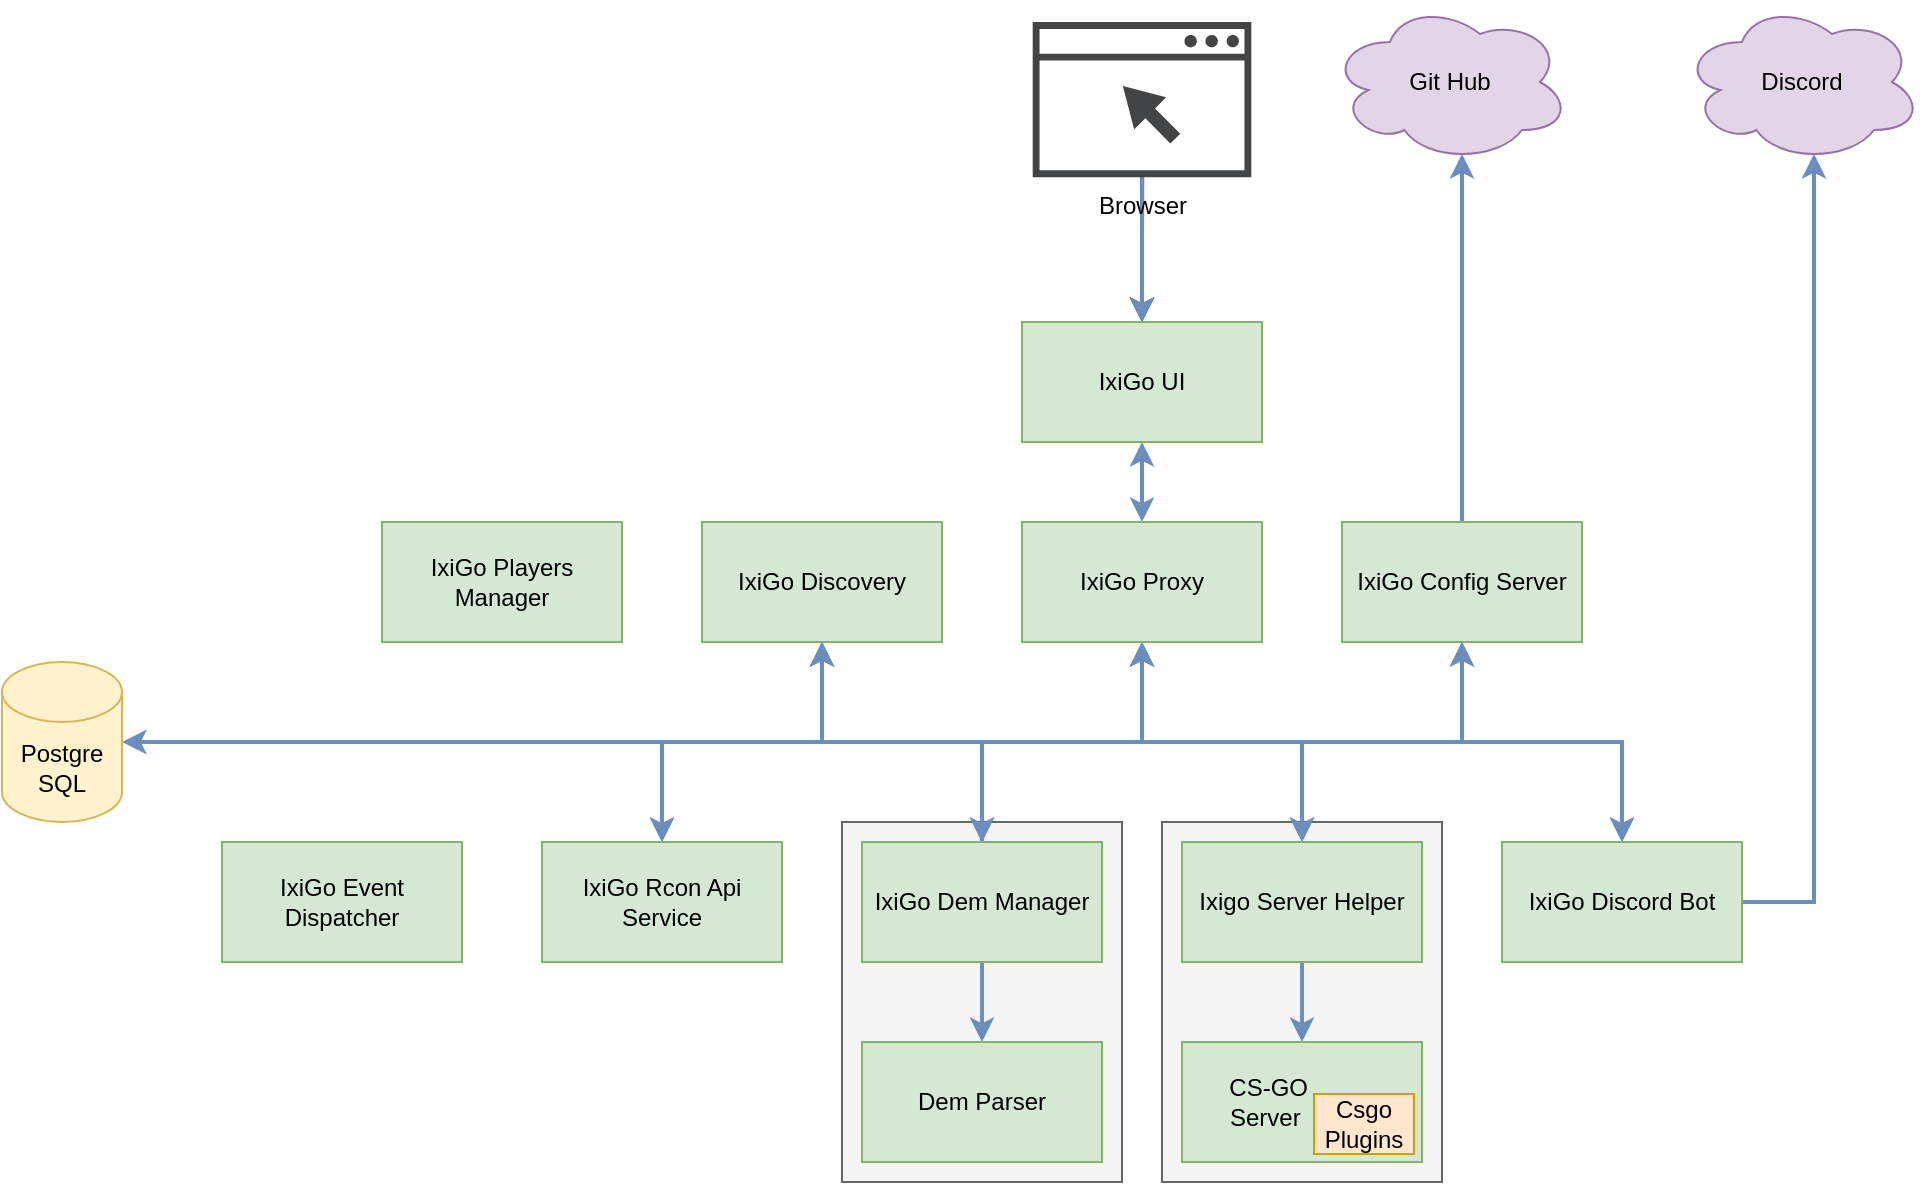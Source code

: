 <mxfile version="14.4.3" type="device"><diagram id="QthTcYhatjsJwfBfPGOI" name="Page-1"><mxGraphModel dx="1936" dy="806" grid="1" gridSize="10" guides="1" tooltips="1" connect="1" arrows="1" fold="1" page="1" pageScale="1" pageWidth="850" pageHeight="1100" math="0" shadow="0"><root><mxCell id="0"/><mxCell id="1" parent="0"/><mxCell id="-CWpgcHb2gBB3SApc6gQ-26" value="" style="rounded=0;whiteSpace=wrap;html=1;fillColor=#f5f5f5;strokeColor=#666666;fontColor=#333333;" parent="1" vertex="1"><mxGeometry x="390" y="510" width="140" height="180" as="geometry"/></mxCell><mxCell id="-CWpgcHb2gBB3SApc6gQ-24" value="" style="rounded=0;whiteSpace=wrap;html=1;fillColor=#f5f5f5;strokeColor=#666666;fontColor=#333333;" parent="1" vertex="1"><mxGeometry x="230" y="510" width="140" height="180" as="geometry"/></mxCell><mxCell id="-CWpgcHb2gBB3SApc6gQ-1" value="IxiGo Discovery" style="rounded=0;whiteSpace=wrap;html=1;fillColor=#d5e8d4;strokeColor=#82b366;" parent="1" vertex="1"><mxGeometry x="160" y="360" width="120" height="60" as="geometry"/></mxCell><mxCell id="-CWpgcHb2gBB3SApc6gQ-42" style="edgeStyle=orthogonalEdgeStyle;rounded=0;orthogonalLoop=1;jettySize=auto;html=1;exitX=0.5;exitY=0;exitDx=0;exitDy=0;entryX=0.55;entryY=0.95;entryDx=0;entryDy=0;entryPerimeter=0;startArrow=none;startFill=0;endArrow=classic;endFill=1;strokeWidth=2;fillColor=#dae8fc;strokeColor=#6c8ebf;" parent="1" source="-CWpgcHb2gBB3SApc6gQ-2" target="-CWpgcHb2gBB3SApc6gQ-34" edge="1"><mxGeometry relative="1" as="geometry"/></mxCell><mxCell id="-CWpgcHb2gBB3SApc6gQ-2" value="IxiGo Config Server" style="rounded=0;whiteSpace=wrap;html=1;fillColor=#d5e8d4;strokeColor=#82b366;" parent="1" vertex="1"><mxGeometry x="480" y="360" width="120" height="60" as="geometry"/></mxCell><mxCell id="-CWpgcHb2gBB3SApc6gQ-19" style="edgeStyle=orthogonalEdgeStyle;rounded=0;orthogonalLoop=1;jettySize=auto;html=1;exitX=0.5;exitY=0;exitDx=0;exitDy=0;entryX=0.5;entryY=1;entryDx=0;entryDy=0;strokeWidth=2;startArrow=classic;startFill=1;fillColor=#dae8fc;strokeColor=#6c8ebf;" parent="1" source="-CWpgcHb2gBB3SApc6gQ-4" target="-CWpgcHb2gBB3SApc6gQ-2" edge="1"><mxGeometry relative="1" as="geometry"/></mxCell><mxCell id="-CWpgcHb2gBB3SApc6gQ-20" style="edgeStyle=orthogonalEdgeStyle;rounded=0;orthogonalLoop=1;jettySize=auto;html=1;exitX=0.5;exitY=0;exitDx=0;exitDy=0;entryX=0.5;entryY=1;entryDx=0;entryDy=0;strokeWidth=2;startArrow=classic;startFill=1;fillColor=#dae8fc;strokeColor=#6c8ebf;" parent="1" source="-CWpgcHb2gBB3SApc6gQ-4" target="-CWpgcHb2gBB3SApc6gQ-1" edge="1"><mxGeometry relative="1" as="geometry"/></mxCell><mxCell id="-CWpgcHb2gBB3SApc6gQ-43" style="edgeStyle=orthogonalEdgeStyle;rounded=0;orthogonalLoop=1;jettySize=auto;html=1;exitX=1;exitY=0.5;exitDx=0;exitDy=0;entryX=0.55;entryY=0.95;entryDx=0;entryDy=0;entryPerimeter=0;startArrow=none;startFill=0;endArrow=classic;endFill=1;strokeWidth=2;fillColor=#dae8fc;strokeColor=#6c8ebf;" parent="1" source="-CWpgcHb2gBB3SApc6gQ-4" target="-CWpgcHb2gBB3SApc6gQ-35" edge="1"><mxGeometry relative="1" as="geometry"/></mxCell><mxCell id="-CWpgcHb2gBB3SApc6gQ-4" value="IxiGo Discord Bot" style="rounded=0;whiteSpace=wrap;html=1;fillColor=#d5e8d4;strokeColor=#82b366;" parent="1" vertex="1"><mxGeometry x="560" y="520" width="120" height="60" as="geometry"/></mxCell><mxCell id="-CWpgcHb2gBB3SApc6gQ-13" style="edgeStyle=orthogonalEdgeStyle;rounded=0;orthogonalLoop=1;jettySize=auto;html=1;exitX=0.5;exitY=0;exitDx=0;exitDy=0;entryX=0.5;entryY=1;entryDx=0;entryDy=0;strokeWidth=2;startArrow=classic;startFill=1;fillColor=#dae8fc;strokeColor=#6c8ebf;" parent="1" source="-CWpgcHb2gBB3SApc6gQ-5" target="-CWpgcHb2gBB3SApc6gQ-1" edge="1"><mxGeometry relative="1" as="geometry"/></mxCell><mxCell id="-CWpgcHb2gBB3SApc6gQ-14" style="edgeStyle=orthogonalEdgeStyle;rounded=0;orthogonalLoop=1;jettySize=auto;html=1;exitX=0.5;exitY=0;exitDx=0;exitDy=0;entryX=0.5;entryY=1;entryDx=0;entryDy=0;strokeWidth=2;startArrow=classic;startFill=1;fillColor=#dae8fc;strokeColor=#6c8ebf;" parent="1" source="-CWpgcHb2gBB3SApc6gQ-5" target="-CWpgcHb2gBB3SApc6gQ-10" edge="1"><mxGeometry relative="1" as="geometry"/></mxCell><mxCell id="-CWpgcHb2gBB3SApc6gQ-5" value="IxiGo Rcon Api Service" style="rounded=0;whiteSpace=wrap;html=1;fillColor=#d5e8d4;strokeColor=#82b366;" parent="1" vertex="1"><mxGeometry x="80" y="520" width="120" height="60" as="geometry"/></mxCell><mxCell id="-CWpgcHb2gBB3SApc6gQ-17" style="edgeStyle=orthogonalEdgeStyle;rounded=0;orthogonalLoop=1;jettySize=auto;html=1;exitX=0.5;exitY=0;exitDx=0;exitDy=0;entryX=0.5;entryY=1;entryDx=0;entryDy=0;strokeWidth=2;startArrow=classic;startFill=1;fillColor=#dae8fc;strokeColor=#6c8ebf;" parent="1" source="-CWpgcHb2gBB3SApc6gQ-6" target="-CWpgcHb2gBB3SApc6gQ-10" edge="1"><mxGeometry relative="1" as="geometry"><Array as="points"><mxPoint x="460" y="470"/><mxPoint x="380" y="470"/></Array></mxGeometry></mxCell><mxCell id="-CWpgcHb2gBB3SApc6gQ-18" style="edgeStyle=orthogonalEdgeStyle;rounded=0;orthogonalLoop=1;jettySize=auto;html=1;exitX=0.5;exitY=0;exitDx=0;exitDy=0;entryX=0.5;entryY=1;entryDx=0;entryDy=0;strokeWidth=2;startArrow=classic;startFill=1;fillColor=#dae8fc;strokeColor=#6c8ebf;" parent="1" source="-CWpgcHb2gBB3SApc6gQ-6" target="-CWpgcHb2gBB3SApc6gQ-2" edge="1"><mxGeometry relative="1" as="geometry"><Array as="points"><mxPoint x="460" y="470"/><mxPoint x="540" y="470"/></Array></mxGeometry></mxCell><mxCell id="-CWpgcHb2gBB3SApc6gQ-28" style="edgeStyle=orthogonalEdgeStyle;rounded=0;orthogonalLoop=1;jettySize=auto;html=1;exitX=0.5;exitY=1;exitDx=0;exitDy=0;entryX=0.5;entryY=0;entryDx=0;entryDy=0;startArrow=none;startFill=0;strokeWidth=2;fillColor=#dae8fc;strokeColor=#6c8ebf;" parent="1" source="-CWpgcHb2gBB3SApc6gQ-6" target="-CWpgcHb2gBB3SApc6gQ-27" edge="1"><mxGeometry relative="1" as="geometry"/></mxCell><mxCell id="-CWpgcHb2gBB3SApc6gQ-6" value="Ixigo Server Helper" style="rounded=0;whiteSpace=wrap;html=1;fillColor=#d5e8d4;strokeColor=#82b366;" parent="1" vertex="1"><mxGeometry x="400" y="520" width="120" height="60" as="geometry"/></mxCell><mxCell id="-CWpgcHb2gBB3SApc6gQ-15" style="edgeStyle=orthogonalEdgeStyle;rounded=0;orthogonalLoop=1;jettySize=auto;html=1;exitX=0.5;exitY=0;exitDx=0;exitDy=0;entryX=0.5;entryY=1;entryDx=0;entryDy=0;strokeWidth=2;startArrow=classic;startFill=1;fillColor=#dae8fc;strokeColor=#6c8ebf;" parent="1" source="-CWpgcHb2gBB3SApc6gQ-7" target="-CWpgcHb2gBB3SApc6gQ-1" edge="1"><mxGeometry relative="1" as="geometry"/></mxCell><mxCell id="-CWpgcHb2gBB3SApc6gQ-16" style="edgeStyle=orthogonalEdgeStyle;rounded=0;orthogonalLoop=1;jettySize=auto;html=1;exitX=0.5;exitY=0;exitDx=0;exitDy=0;entryX=0.5;entryY=1;entryDx=0;entryDy=0;strokeWidth=2;startArrow=classic;startFill=1;fillColor=#dae8fc;strokeColor=#6c8ebf;" parent="1" source="-CWpgcHb2gBB3SApc6gQ-7" target="-CWpgcHb2gBB3SApc6gQ-10" edge="1"><mxGeometry relative="1" as="geometry"/></mxCell><mxCell id="-CWpgcHb2gBB3SApc6gQ-23" style="edgeStyle=orthogonalEdgeStyle;rounded=0;orthogonalLoop=1;jettySize=auto;html=1;exitX=0.5;exitY=1;exitDx=0;exitDy=0;startArrow=none;startFill=0;strokeWidth=2;fillColor=#dae8fc;strokeColor=#6c8ebf;" parent="1" source="-CWpgcHb2gBB3SApc6gQ-7" target="-CWpgcHb2gBB3SApc6gQ-22" edge="1"><mxGeometry relative="1" as="geometry"/></mxCell><mxCell id="_Lzi0gCj1i2nmyeAWqRh-2" style="edgeStyle=orthogonalEdgeStyle;rounded=0;orthogonalLoop=1;jettySize=auto;html=1;exitX=0.5;exitY=0;exitDx=0;exitDy=0;entryX=1;entryY=0.5;entryDx=0;entryDy=0;entryPerimeter=0;fillColor=#dae8fc;strokeColor=#6c8ebf;strokeWidth=2;" parent="1" source="-CWpgcHb2gBB3SApc6gQ-7" target="_Lzi0gCj1i2nmyeAWqRh-1" edge="1"><mxGeometry relative="1" as="geometry"/></mxCell><mxCell id="-CWpgcHb2gBB3SApc6gQ-7" value="IxiGo Dem Manager" style="rounded=0;whiteSpace=wrap;html=1;fillColor=#d5e8d4;strokeColor=#82b366;" parent="1" vertex="1"><mxGeometry x="240" y="520" width="120" height="60" as="geometry"/></mxCell><mxCell id="-CWpgcHb2gBB3SApc6gQ-12" style="edgeStyle=orthogonalEdgeStyle;rounded=0;orthogonalLoop=1;jettySize=auto;html=1;exitX=0.5;exitY=1;exitDx=0;exitDy=0;entryX=0.5;entryY=0;entryDx=0;entryDy=0;strokeWidth=2;startArrow=classic;startFill=1;fillColor=#dae8fc;strokeColor=#6c8ebf;" parent="1" source="-CWpgcHb2gBB3SApc6gQ-9" target="-CWpgcHb2gBB3SApc6gQ-10" edge="1"><mxGeometry relative="1" as="geometry"/></mxCell><mxCell id="-CWpgcHb2gBB3SApc6gQ-40" style="edgeStyle=orthogonalEdgeStyle;rounded=0;orthogonalLoop=1;jettySize=auto;html=1;exitX=0.5;exitY=0;exitDx=0;exitDy=0;startArrow=classic;startFill=1;strokeWidth=2;endArrow=none;endFill=0;" parent="1" source="-CWpgcHb2gBB3SApc6gQ-9" target="-CWpgcHb2gBB3SApc6gQ-39" edge="1"><mxGeometry relative="1" as="geometry"/></mxCell><mxCell id="-CWpgcHb2gBB3SApc6gQ-41" value="" style="edgeStyle=orthogonalEdgeStyle;rounded=0;orthogonalLoop=1;jettySize=auto;html=1;startArrow=classic;startFill=1;endArrow=none;endFill=0;strokeWidth=2;fillColor=#dae8fc;strokeColor=#6c8ebf;" parent="1" source="-CWpgcHb2gBB3SApc6gQ-9" target="-CWpgcHb2gBB3SApc6gQ-39" edge="1"><mxGeometry relative="1" as="geometry"/></mxCell><mxCell id="-CWpgcHb2gBB3SApc6gQ-9" value="IxiGo UI" style="rounded=0;whiteSpace=wrap;html=1;fillColor=#d5e8d4;strokeColor=#82b366;" parent="1" vertex="1"><mxGeometry x="320" y="260" width="120" height="60" as="geometry"/></mxCell><mxCell id="-CWpgcHb2gBB3SApc6gQ-10" value="IxiGo Proxy" style="rounded=0;whiteSpace=wrap;html=1;fillColor=#d5e8d4;strokeColor=#82b366;" parent="1" vertex="1"><mxGeometry x="320" y="360" width="120" height="60" as="geometry"/></mxCell><mxCell id="-CWpgcHb2gBB3SApc6gQ-22" value="Dem Parser" style="rounded=0;whiteSpace=wrap;html=1;fillColor=#d5e8d4;strokeColor=#82b366;" parent="1" vertex="1"><mxGeometry x="240" y="620" width="120" height="60" as="geometry"/></mxCell><mxCell id="-CWpgcHb2gBB3SApc6gQ-27" value="CS-GO&amp;nbsp; &amp;nbsp; &amp;nbsp; &amp;nbsp; &amp;nbsp;&amp;nbsp;&lt;br&gt;Server&amp;nbsp; &amp;nbsp; &amp;nbsp; &amp;nbsp; &amp;nbsp; &amp;nbsp;" style="rounded=0;whiteSpace=wrap;html=1;fillColor=#d5e8d4;strokeColor=#82b366;" parent="1" vertex="1"><mxGeometry x="400" y="620" width="120" height="60" as="geometry"/></mxCell><mxCell id="-CWpgcHb2gBB3SApc6gQ-31" value="Csgo Plugins" style="rounded=0;whiteSpace=wrap;html=1;fillColor=#ffe6cc;strokeColor=#d79b00;" parent="1" vertex="1"><mxGeometry x="466" y="646" width="50" height="30" as="geometry"/></mxCell><mxCell id="-CWpgcHb2gBB3SApc6gQ-34" value="Git Hub" style="ellipse;shape=cloud;whiteSpace=wrap;html=1;fillColor=#e1d5e7;strokeColor=#9673a6;" parent="1" vertex="1"><mxGeometry x="474" y="100" width="120" height="80" as="geometry"/></mxCell><mxCell id="-CWpgcHb2gBB3SApc6gQ-35" value="Discord" style="ellipse;shape=cloud;whiteSpace=wrap;html=1;fillColor=#e1d5e7;strokeColor=#9673a6;" parent="1" vertex="1"><mxGeometry x="650" y="100" width="120" height="80" as="geometry"/></mxCell><mxCell id="-CWpgcHb2gBB3SApc6gQ-39" value="Browser" style="pointerEvents=1;shadow=0;dashed=0;html=1;strokeColor=none;fillColor=#434445;aspect=fixed;labelPosition=center;verticalLabelPosition=bottom;verticalAlign=top;align=center;outlineConnect=0;shape=mxgraph.vvd.web_browser;" parent="1" vertex="1"><mxGeometry x="325.35" y="110" width="109.3" height="77.6" as="geometry"/></mxCell><mxCell id="_Lzi0gCj1i2nmyeAWqRh-1" value="Postgre SQL" style="shape=cylinder3;whiteSpace=wrap;html=1;boundedLbl=1;backgroundOutline=1;size=15;fillColor=#fff2cc;strokeColor=#d6b656;" parent="1" vertex="1"><mxGeometry x="-190" y="430" width="60" height="80" as="geometry"/></mxCell><mxCell id="t2_xEcBJ2lE24qSUkdso-1" value="IxiGo Event Dispatcher" style="rounded=0;whiteSpace=wrap;html=1;fillColor=#d5e8d4;strokeColor=#82b366;" vertex="1" parent="1"><mxGeometry x="-80" y="520" width="120" height="60" as="geometry"/></mxCell><mxCell id="t2_xEcBJ2lE24qSUkdso-2" value="IxiGo Players Manager" style="rounded=0;whiteSpace=wrap;html=1;fillColor=#d5e8d4;strokeColor=#82b366;" vertex="1" parent="1"><mxGeometry y="360" width="120" height="60" as="geometry"/></mxCell></root></mxGraphModel></diagram></mxfile>